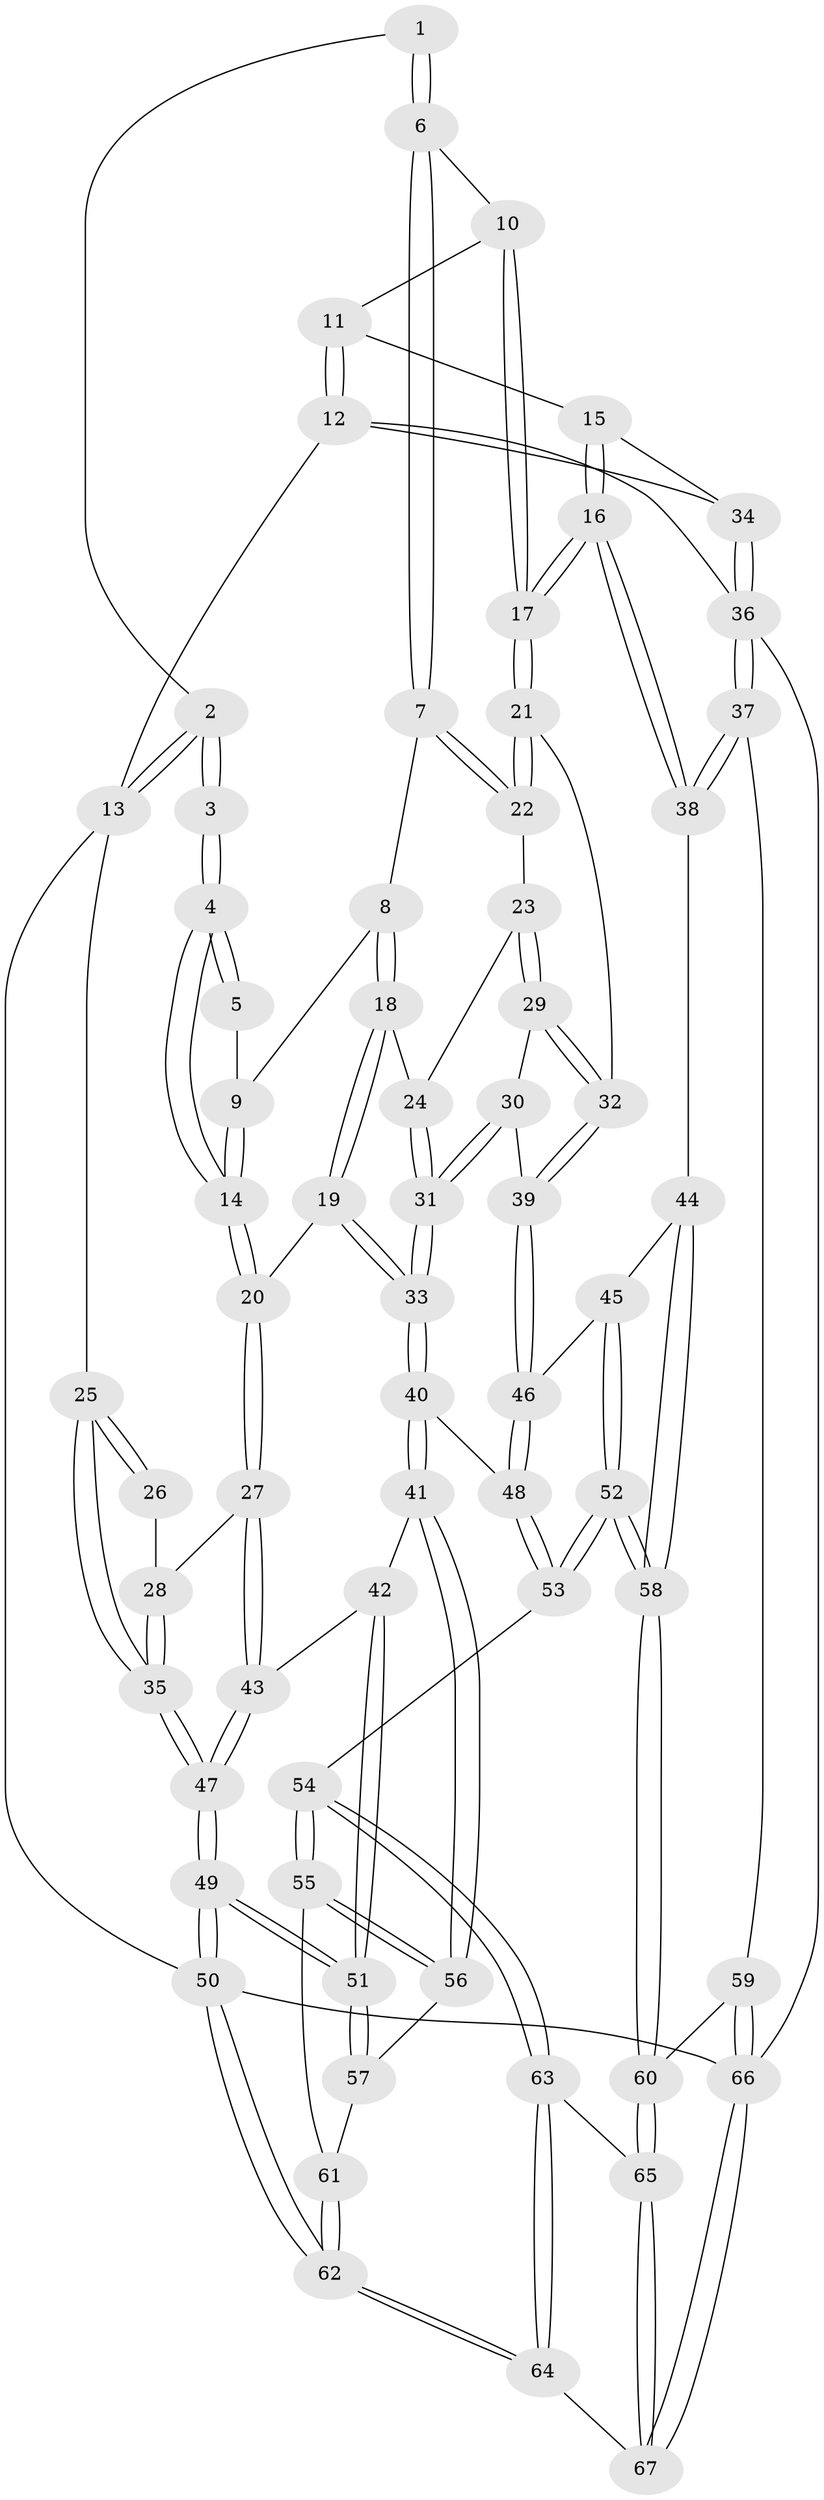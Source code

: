 // Generated by graph-tools (version 1.1) at 2025/11/02/27/25 16:11:57]
// undirected, 67 vertices, 164 edges
graph export_dot {
graph [start="1"]
  node [color=gray90,style=filled];
  1 [pos="+0.38472571907642916+0"];
  2 [pos="+0.1888151738333281+0"];
  3 [pos="+0.14376426506770545+0.08641006542523319"];
  4 [pos="+0.21077189903532428+0.1317596024516929"];
  5 [pos="+0.2721046134075936+0.04348527209791929"];
  6 [pos="+0.544741499294032+0"];
  7 [pos="+0.5344407831194724+0"];
  8 [pos="+0.46025409524501715+0"];
  9 [pos="+0.33118423999459856+0.0605986919592918"];
  10 [pos="+0.6078137228144725+0"];
  11 [pos="+0.7093022615077633+0"];
  12 [pos="+1+0"];
  13 [pos="+0+0"];
  14 [pos="+0.2143281522454918+0.13520044280745644"];
  15 [pos="+0.873652168324662+0.15636141226435032"];
  16 [pos="+0.8237959642136237+0.32319767547591255"];
  17 [pos="+0.7704198611216901+0.28558894646550037"];
  18 [pos="+0.35851113166054016+0.1801886646921111"];
  19 [pos="+0.28298109344569494+0.2434622567539875"];
  20 [pos="+0.27783210001520303+0.24199892727868563"];
  21 [pos="+0.6299107302094394+0.23360757770562424"];
  22 [pos="+0.5559459207999657+0.12383509847302351"];
  23 [pos="+0.49028807729507873+0.20187516646854417"];
  24 [pos="+0.4739272456288107+0.20769547303461655"];
  25 [pos="+0+0"];
  26 [pos="+0.13532531735152703+0.08985357968864355"];
  27 [pos="+0.18735374870029803+0.29907292029824234"];
  28 [pos="+0.03984764620953035+0.22850918335765616"];
  29 [pos="+0.4926266304620574+0.20990479973776055"];
  30 [pos="+0.46001918096787814+0.32251543260490473"];
  31 [pos="+0.40835092802995376+0.3201272384118504"];
  32 [pos="+0.5299224723771959+0.31816923452344886"];
  33 [pos="+0.35679810049529875+0.33340726646814484"];
  34 [pos="+1+0"];
  35 [pos="+0+0.3293543109044329"];
  36 [pos="+1+0.4974455355896321"];
  37 [pos="+0.9486632015578226+0.48052212670348254"];
  38 [pos="+0.8580896620339604+0.41723339651325836"];
  39 [pos="+0.5245018433636173+0.3278476026736183"];
  40 [pos="+0.35544477433533656+0.40583282844854085"];
  41 [pos="+0.2365968366004479+0.5136429590650065"];
  42 [pos="+0.16460547495302782+0.4554415226189509"];
  43 [pos="+0.1308988272509638+0.4174649545845249"];
  44 [pos="+0.7920890045157449+0.4357969620679819"];
  45 [pos="+0.6735701028620884+0.4465196929270739"];
  46 [pos="+0.5766940656741498+0.44634666430341735"];
  47 [pos="+0+0.4142015312321856"];
  48 [pos="+0.4909392998125611+0.512640509735419"];
  49 [pos="+0+1"];
  50 [pos="+0+1"];
  51 [pos="+0+0.8530497644721482"];
  52 [pos="+0.571536097638882+0.6674029878517018"];
  53 [pos="+0.47672724587012655+0.5930338105010227"];
  54 [pos="+0.38023846812659046+0.6467793221243222"];
  55 [pos="+0.3723881027509383+0.6432342937445393"];
  56 [pos="+0.24052038238456447+0.5553620072304479"];
  57 [pos="+0.2148128216547509+0.5824782016198446"];
  58 [pos="+0.5888865185649207+0.6845576265125135"];
  59 [pos="+0.8484733172143115+0.6394868882454183"];
  60 [pos="+0.670570884341327+0.854015799873535"];
  61 [pos="+0.24142829532958418+0.7153576892763587"];
  62 [pos="+0.10555581124773412+1"];
  63 [pos="+0.3777519273043482+0.724488160809697"];
  64 [pos="+0.2180056154946745+0.9967600839795817"];
  65 [pos="+0.665671426281186+0.8838007057454633"];
  66 [pos="+1+1"];
  67 [pos="+0.6695111364091579+0.9897820722368859"];
  1 -- 2;
  1 -- 6;
  1 -- 6;
  2 -- 3;
  2 -- 3;
  2 -- 13;
  2 -- 13;
  3 -- 4;
  3 -- 4;
  4 -- 5;
  4 -- 5;
  4 -- 14;
  4 -- 14;
  5 -- 9;
  6 -- 7;
  6 -- 7;
  6 -- 10;
  7 -- 8;
  7 -- 22;
  7 -- 22;
  8 -- 9;
  8 -- 18;
  8 -- 18;
  9 -- 14;
  9 -- 14;
  10 -- 11;
  10 -- 17;
  10 -- 17;
  11 -- 12;
  11 -- 12;
  11 -- 15;
  12 -- 13;
  12 -- 34;
  12 -- 36;
  13 -- 25;
  13 -- 50;
  14 -- 20;
  14 -- 20;
  15 -- 16;
  15 -- 16;
  15 -- 34;
  16 -- 17;
  16 -- 17;
  16 -- 38;
  16 -- 38;
  17 -- 21;
  17 -- 21;
  18 -- 19;
  18 -- 19;
  18 -- 24;
  19 -- 20;
  19 -- 33;
  19 -- 33;
  20 -- 27;
  20 -- 27;
  21 -- 22;
  21 -- 22;
  21 -- 32;
  22 -- 23;
  23 -- 24;
  23 -- 29;
  23 -- 29;
  24 -- 31;
  24 -- 31;
  25 -- 26;
  25 -- 26;
  25 -- 35;
  25 -- 35;
  26 -- 28;
  27 -- 28;
  27 -- 43;
  27 -- 43;
  28 -- 35;
  28 -- 35;
  29 -- 30;
  29 -- 32;
  29 -- 32;
  30 -- 31;
  30 -- 31;
  30 -- 39;
  31 -- 33;
  31 -- 33;
  32 -- 39;
  32 -- 39;
  33 -- 40;
  33 -- 40;
  34 -- 36;
  34 -- 36;
  35 -- 47;
  35 -- 47;
  36 -- 37;
  36 -- 37;
  36 -- 66;
  37 -- 38;
  37 -- 38;
  37 -- 59;
  38 -- 44;
  39 -- 46;
  39 -- 46;
  40 -- 41;
  40 -- 41;
  40 -- 48;
  41 -- 42;
  41 -- 56;
  41 -- 56;
  42 -- 43;
  42 -- 51;
  42 -- 51;
  43 -- 47;
  43 -- 47;
  44 -- 45;
  44 -- 58;
  44 -- 58;
  45 -- 46;
  45 -- 52;
  45 -- 52;
  46 -- 48;
  46 -- 48;
  47 -- 49;
  47 -- 49;
  48 -- 53;
  48 -- 53;
  49 -- 50;
  49 -- 50;
  49 -- 51;
  49 -- 51;
  50 -- 62;
  50 -- 62;
  50 -- 66;
  51 -- 57;
  51 -- 57;
  52 -- 53;
  52 -- 53;
  52 -- 58;
  52 -- 58;
  53 -- 54;
  54 -- 55;
  54 -- 55;
  54 -- 63;
  54 -- 63;
  55 -- 56;
  55 -- 56;
  55 -- 61;
  56 -- 57;
  57 -- 61;
  58 -- 60;
  58 -- 60;
  59 -- 60;
  59 -- 66;
  59 -- 66;
  60 -- 65;
  60 -- 65;
  61 -- 62;
  61 -- 62;
  62 -- 64;
  62 -- 64;
  63 -- 64;
  63 -- 64;
  63 -- 65;
  64 -- 67;
  65 -- 67;
  65 -- 67;
  66 -- 67;
  66 -- 67;
}
